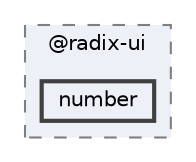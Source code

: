 digraph "C:/Users/arisc/OneDrive/Documents/GitHub/FINAL/EcoEats-Project/node_modules/@radix-ui/number"
{
 // LATEX_PDF_SIZE
  bgcolor="transparent";
  edge [fontname=Helvetica,fontsize=10,labelfontname=Helvetica,labelfontsize=10];
  node [fontname=Helvetica,fontsize=10,shape=box,height=0.2,width=0.4];
  compound=true
  subgraph clusterdir_ab62ad447ec992f2fe79c76b760e4d1f {
    graph [ bgcolor="#edf0f7", pencolor="grey50", label="@radix-ui", fontname=Helvetica,fontsize=10 style="filled,dashed", URL="dir_ab62ad447ec992f2fe79c76b760e4d1f.html",tooltip=""]
  dir_fa46a62edaa016d9fd2623956ea90b1b [label="number", fillcolor="#edf0f7", color="grey25", style="filled,bold", URL="dir_fa46a62edaa016d9fd2623956ea90b1b.html",tooltip=""];
  }
}
